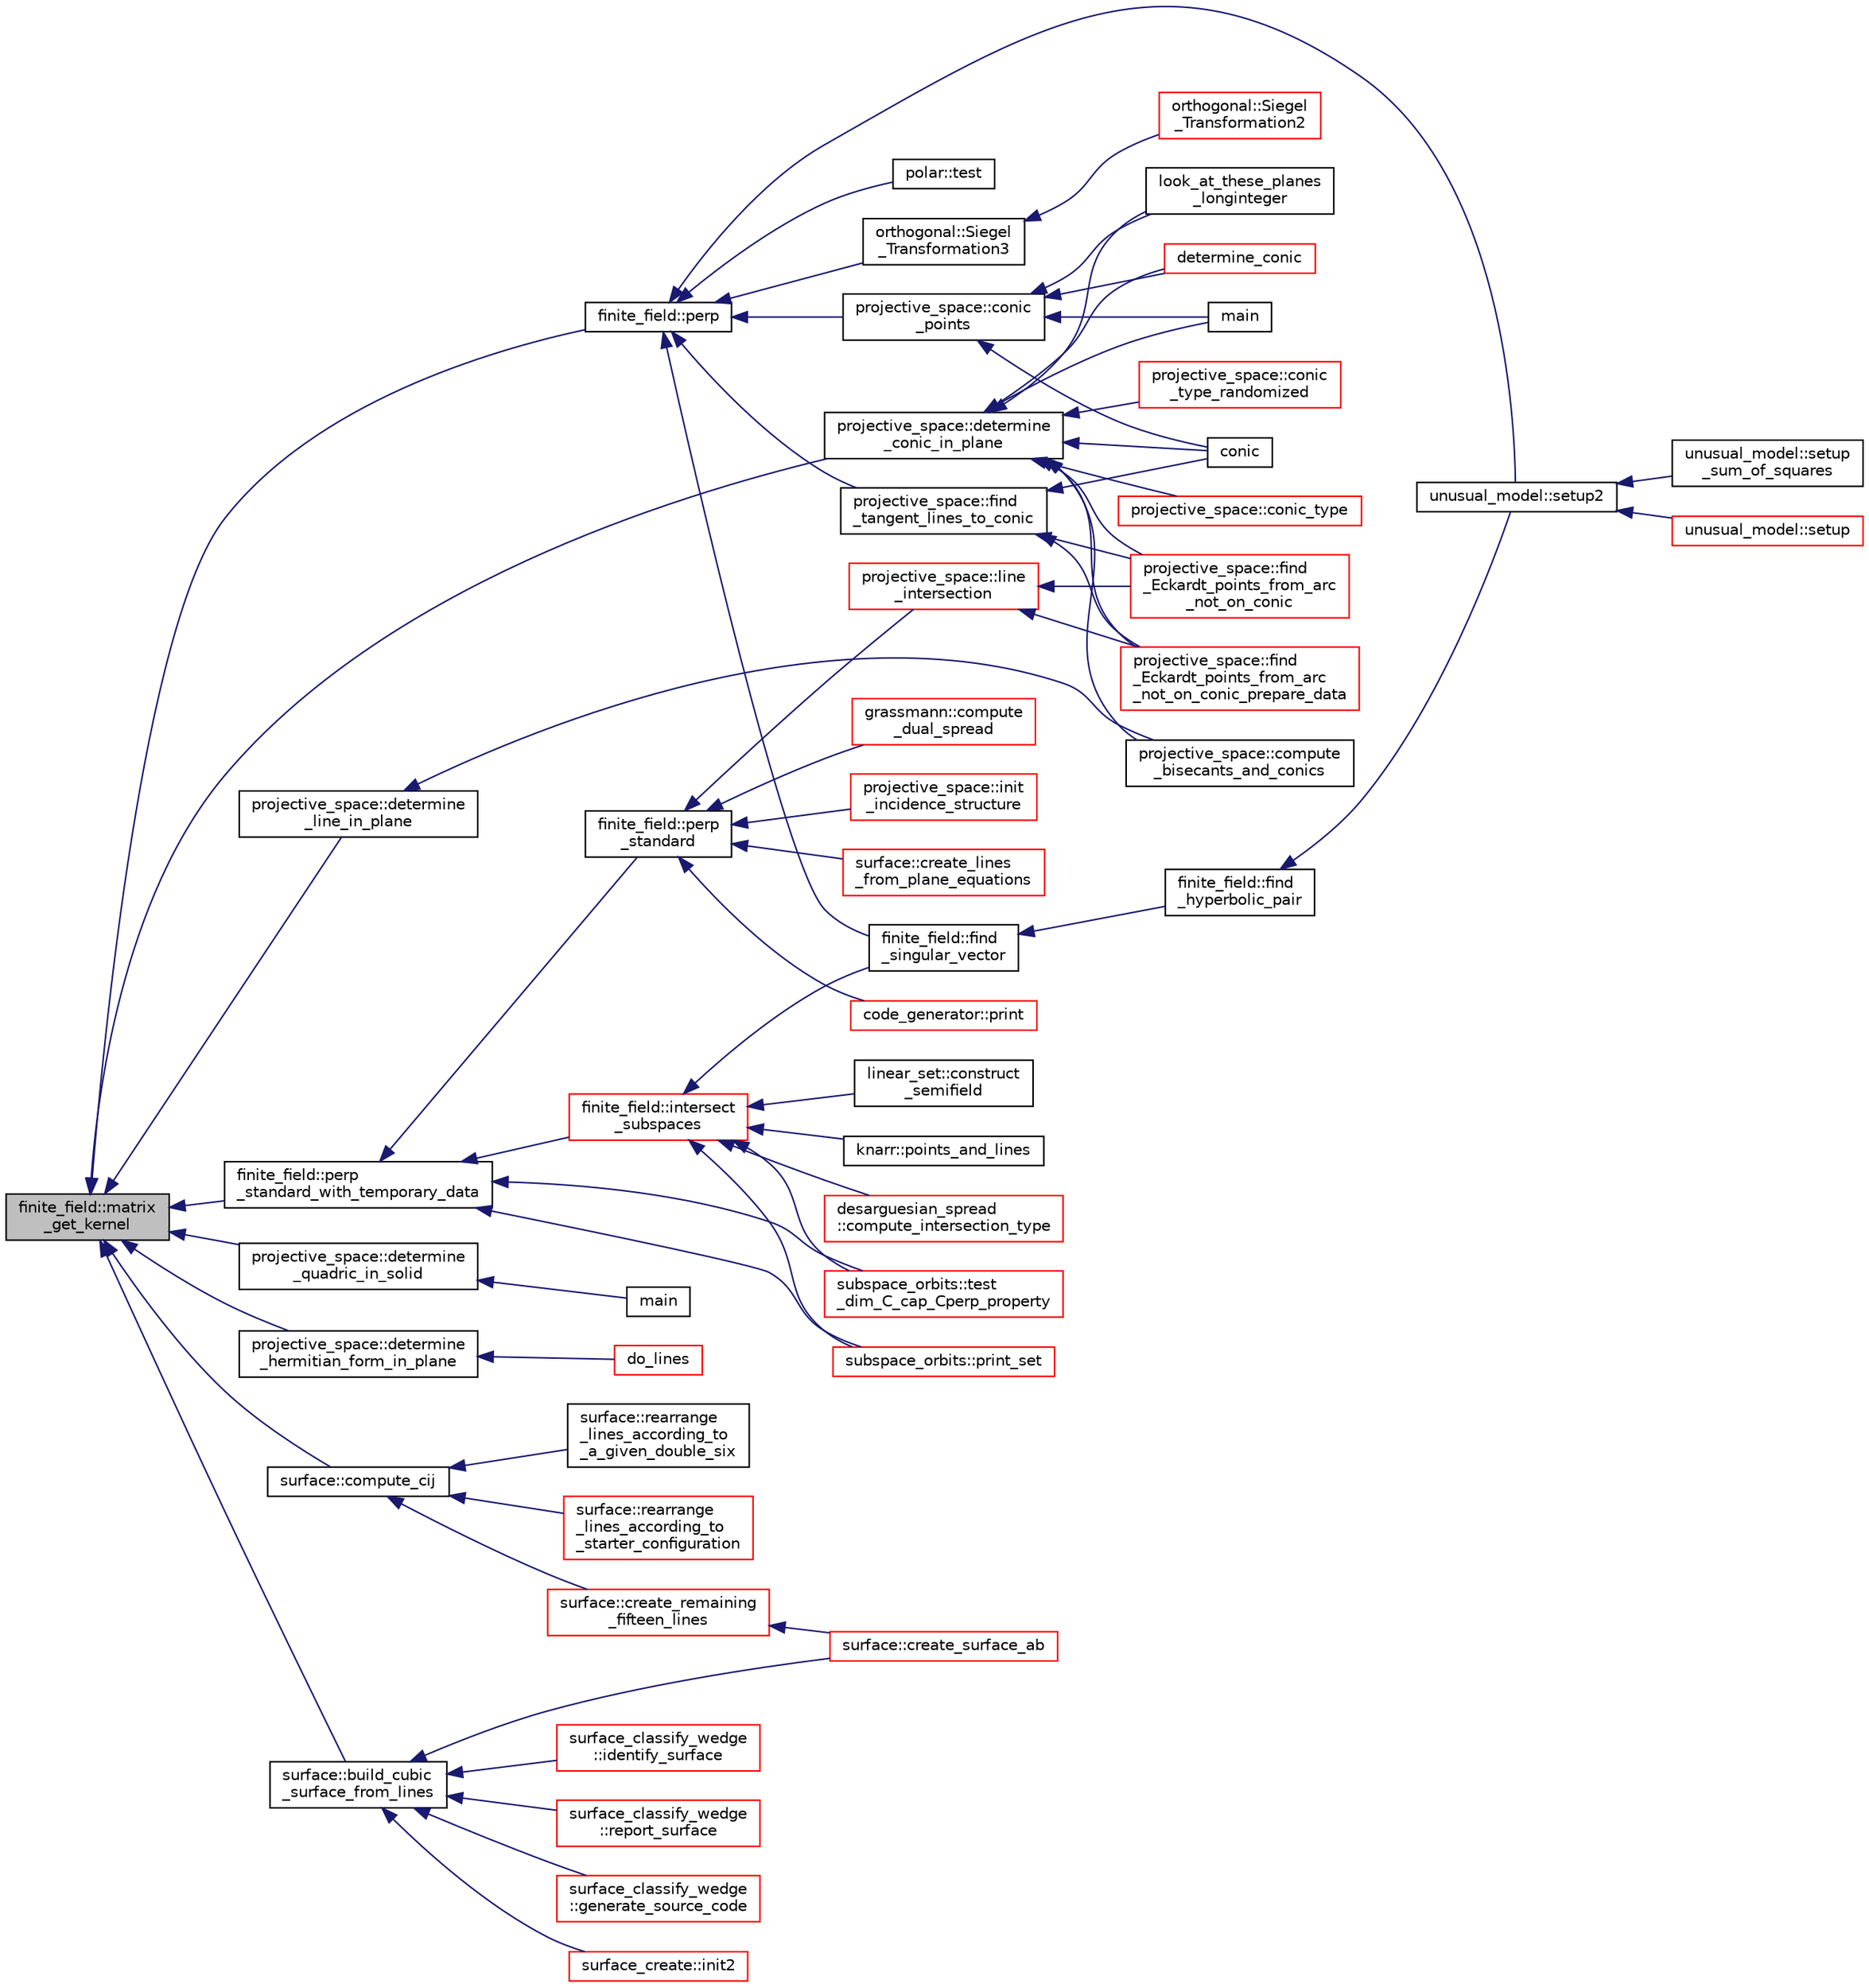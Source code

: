 digraph "finite_field::matrix_get_kernel"
{
  edge [fontname="Helvetica",fontsize="10",labelfontname="Helvetica",labelfontsize="10"];
  node [fontname="Helvetica",fontsize="10",shape=record];
  rankdir="LR";
  Node8757 [label="finite_field::matrix\l_get_kernel",height=0.2,width=0.4,color="black", fillcolor="grey75", style="filled", fontcolor="black"];
  Node8757 -> Node8758 [dir="back",color="midnightblue",fontsize="10",style="solid",fontname="Helvetica"];
  Node8758 [label="finite_field::perp",height=0.2,width=0.4,color="black", fillcolor="white", style="filled",URL="$df/d5a/classfinite__field.html#a7f4cbb62d037e07893f3c868eea3b818"];
  Node8758 -> Node8759 [dir="back",color="midnightblue",fontsize="10",style="solid",fontname="Helvetica"];
  Node8759 [label="orthogonal::Siegel\l_Transformation3",height=0.2,width=0.4,color="black", fillcolor="white", style="filled",URL="$d7/daa/classorthogonal.html#ac9129abf3f825e8c7d5591d1ba116ac7"];
  Node8759 -> Node8760 [dir="back",color="midnightblue",fontsize="10",style="solid",fontname="Helvetica"];
  Node8760 [label="orthogonal::Siegel\l_Transformation2",height=0.2,width=0.4,color="red", fillcolor="white", style="filled",URL="$d7/daa/classorthogonal.html#aaf1945ebd71495f1b362e5091d4b30ec"];
  Node8758 -> Node9100 [dir="back",color="midnightblue",fontsize="10",style="solid",fontname="Helvetica"];
  Node9100 [label="polar::test",height=0.2,width=0.4,color="black", fillcolor="white", style="filled",URL="$da/d1c/classpolar.html#a572e42f92cd6a03dc1b12a1371024958"];
  Node8758 -> Node9101 [dir="back",color="midnightblue",fontsize="10",style="solid",fontname="Helvetica"];
  Node9101 [label="finite_field::find\l_singular_vector",height=0.2,width=0.4,color="black", fillcolor="white", style="filled",URL="$df/d5a/classfinite__field.html#a71d9d2adde5b7dc94ccdd2b38baaca53"];
  Node9101 -> Node9102 [dir="back",color="midnightblue",fontsize="10",style="solid",fontname="Helvetica"];
  Node9102 [label="finite_field::find\l_hyperbolic_pair",height=0.2,width=0.4,color="black", fillcolor="white", style="filled",URL="$df/d5a/classfinite__field.html#a8702546f7248a1721647e856c6e153a2"];
  Node9102 -> Node9103 [dir="back",color="midnightblue",fontsize="10",style="solid",fontname="Helvetica"];
  Node9103 [label="unusual_model::setup2",height=0.2,width=0.4,color="black", fillcolor="white", style="filled",URL="$dc/d50/classunusual__model.html#a00f7da705c24f863338828447abf7aae"];
  Node9103 -> Node9104 [dir="back",color="midnightblue",fontsize="10",style="solid",fontname="Helvetica"];
  Node9104 [label="unusual_model::setup\l_sum_of_squares",height=0.2,width=0.4,color="black", fillcolor="white", style="filled",URL="$dc/d50/classunusual__model.html#ab330b51451b34a5291ee5707ef725eff"];
  Node9103 -> Node9105 [dir="back",color="midnightblue",fontsize="10",style="solid",fontname="Helvetica"];
  Node9105 [label="unusual_model::setup",height=0.2,width=0.4,color="red", fillcolor="white", style="filled",URL="$dc/d50/classunusual__model.html#adb517fd342dd2ed2d0cc117211ac1c0d"];
  Node8758 -> Node9111 [dir="back",color="midnightblue",fontsize="10",style="solid",fontname="Helvetica"];
  Node9111 [label="projective_space::conic\l_points",height=0.2,width=0.4,color="black", fillcolor="white", style="filled",URL="$d2/d17/classprojective__space.html#ac89e189c57d38120fd83fec078fd59e8"];
  Node9111 -> Node8901 [dir="back",color="midnightblue",fontsize="10",style="solid",fontname="Helvetica"];
  Node8901 [label="conic",height=0.2,width=0.4,color="black", fillcolor="white", style="filled",URL="$d4/de8/conic_8_c.html#a96def9474b981a9d5831a9b48d85d652"];
  Node9111 -> Node9112 [dir="back",color="midnightblue",fontsize="10",style="solid",fontname="Helvetica"];
  Node9112 [label="look_at_these_planes\l_longinteger",height=0.2,width=0.4,color="black", fillcolor="white", style="filled",URL="$da/d90/analyze_8_c.html#ae230005122bb89f7409f5937134b73bf"];
  Node9111 -> Node9113 [dir="back",color="midnightblue",fontsize="10",style="solid",fontname="Helvetica"];
  Node9113 [label="main",height=0.2,width=0.4,color="black", fillcolor="white", style="filled",URL="$de/d27/determine__conic_8_c.html#a3c04138a5bfe5d72780bb7e82a18e627"];
  Node9111 -> Node9114 [dir="back",color="midnightblue",fontsize="10",style="solid",fontname="Helvetica"];
  Node9114 [label="determine_conic",height=0.2,width=0.4,color="red", fillcolor="white", style="filled",URL="$d5/d87/globals_8h.html#a1f36b2be45a6576165929165abb56f1e"];
  Node8758 -> Node9116 [dir="back",color="midnightblue",fontsize="10",style="solid",fontname="Helvetica"];
  Node9116 [label="projective_space::find\l_tangent_lines_to_conic",height=0.2,width=0.4,color="black", fillcolor="white", style="filled",URL="$d2/d17/classprojective__space.html#a5466280662eb757e4361e5b91e9a3b0b"];
  Node9116 -> Node8901 [dir="back",color="midnightblue",fontsize="10",style="solid",fontname="Helvetica"];
  Node9116 -> Node9117 [dir="back",color="midnightblue",fontsize="10",style="solid",fontname="Helvetica"];
  Node9117 [label="projective_space::find\l_Eckardt_points_from_arc\l_not_on_conic",height=0.2,width=0.4,color="red", fillcolor="white", style="filled",URL="$d2/d17/classprojective__space.html#a3b4fbef8fbbeee1af542b6f7c969ed79"];
  Node9116 -> Node9119 [dir="back",color="midnightblue",fontsize="10",style="solid",fontname="Helvetica"];
  Node9119 [label="projective_space::find\l_Eckardt_points_from_arc\l_not_on_conic_prepare_data",height=0.2,width=0.4,color="red", fillcolor="white", style="filled",URL="$d2/d17/classprojective__space.html#a0fc1d9c2df818d2ffa6750c2cb63c54c"];
  Node8758 -> Node9103 [dir="back",color="midnightblue",fontsize="10",style="solid",fontname="Helvetica"];
  Node8757 -> Node9124 [dir="back",color="midnightblue",fontsize="10",style="solid",fontname="Helvetica"];
  Node9124 [label="finite_field::perp\l_standard_with_temporary_data",height=0.2,width=0.4,color="black", fillcolor="white", style="filled",URL="$df/d5a/classfinite__field.html#aae3cca9b5f19ae969a9c5349d14f41c0"];
  Node9124 -> Node9125 [dir="back",color="midnightblue",fontsize="10",style="solid",fontname="Helvetica"];
  Node9125 [label="finite_field::perp\l_standard",height=0.2,width=0.4,color="black", fillcolor="white", style="filled",URL="$df/d5a/classfinite__field.html#a2f5bc92908aea624a8d9179d2a9ba057"];
  Node9125 -> Node9126 [dir="back",color="midnightblue",fontsize="10",style="solid",fontname="Helvetica"];
  Node9126 [label="code_generator::print",height=0.2,width=0.4,color="red", fillcolor="white", style="filled",URL="$db/d37/classcode__generator.html#aa865507e914621b77e4aa4461a37945f"];
  Node9125 -> Node9130 [dir="back",color="midnightblue",fontsize="10",style="solid",fontname="Helvetica"];
  Node9130 [label="grassmann::compute\l_dual_spread",height=0.2,width=0.4,color="red", fillcolor="white", style="filled",URL="$df/d02/classgrassmann.html#af6fd6d1553bae5a487b7ef268e62155b"];
  Node9125 -> Node9132 [dir="back",color="midnightblue",fontsize="10",style="solid",fontname="Helvetica"];
  Node9132 [label="projective_space::init\l_incidence_structure",height=0.2,width=0.4,color="red", fillcolor="white", style="filled",URL="$d2/d17/classprojective__space.html#a1e59490325e045cc52674a3706780aed"];
  Node9125 -> Node9206 [dir="back",color="midnightblue",fontsize="10",style="solid",fontname="Helvetica"];
  Node9206 [label="projective_space::line\l_intersection",height=0.2,width=0.4,color="red", fillcolor="white", style="filled",URL="$d2/d17/classprojective__space.html#addb4eb5baf4a1396e1b3f490bc5e7b9b"];
  Node9206 -> Node9117 [dir="back",color="midnightblue",fontsize="10",style="solid",fontname="Helvetica"];
  Node9206 -> Node9119 [dir="back",color="midnightblue",fontsize="10",style="solid",fontname="Helvetica"];
  Node9125 -> Node9214 [dir="back",color="midnightblue",fontsize="10",style="solid",fontname="Helvetica"];
  Node9214 [label="surface::create_lines\l_from_plane_equations",height=0.2,width=0.4,color="red", fillcolor="white", style="filled",URL="$d5/d88/classsurface.html#a28da2c8268ecf7fa33c032dc818479bc"];
  Node9124 -> Node9216 [dir="back",color="midnightblue",fontsize="10",style="solid",fontname="Helvetica"];
  Node9216 [label="finite_field::intersect\l_subspaces",height=0.2,width=0.4,color="red", fillcolor="white", style="filled",URL="$df/d5a/classfinite__field.html#af887ed38de1b121a4260e828d069aa3e"];
  Node9216 -> Node9217 [dir="back",color="midnightblue",fontsize="10",style="solid",fontname="Helvetica"];
  Node9217 [label="desarguesian_spread\l::compute_intersection_type",height=0.2,width=0.4,color="red", fillcolor="white", style="filled",URL="$d4/d86/classdesarguesian__spread.html#a7eca8625c43342d9f0608fe1235fce2c"];
  Node9216 -> Node9220 [dir="back",color="midnightblue",fontsize="10",style="solid",fontname="Helvetica"];
  Node9220 [label="linear_set::construct\l_semifield",height=0.2,width=0.4,color="black", fillcolor="white", style="filled",URL="$dd/d86/classlinear__set.html#ab54b164771526ae8d687751aa2d1a9ce"];
  Node9216 -> Node9101 [dir="back",color="midnightblue",fontsize="10",style="solid",fontname="Helvetica"];
  Node9216 -> Node9223 [dir="back",color="midnightblue",fontsize="10",style="solid",fontname="Helvetica"];
  Node9223 [label="knarr::points_and_lines",height=0.2,width=0.4,color="black", fillcolor="white", style="filled",URL="$d7/de5/classknarr.html#abb50a19df35495d508b0cb127d4eb908"];
  Node9216 -> Node9234 [dir="back",color="midnightblue",fontsize="10",style="solid",fontname="Helvetica"];
  Node9234 [label="subspace_orbits::test\l_dim_C_cap_Cperp_property",height=0.2,width=0.4,color="red", fillcolor="white", style="filled",URL="$d2/d9f/classsubspace__orbits.html#a2f933d2f60e7a9462aef44162f3125e4"];
  Node9216 -> Node9236 [dir="back",color="midnightblue",fontsize="10",style="solid",fontname="Helvetica"];
  Node9236 [label="subspace_orbits::print_set",height=0.2,width=0.4,color="red", fillcolor="white", style="filled",URL="$d2/d9f/classsubspace__orbits.html#a25e7fad26b5e83ab2464bcfeb50572aa"];
  Node9124 -> Node9234 [dir="back",color="midnightblue",fontsize="10",style="solid",fontname="Helvetica"];
  Node9124 -> Node9236 [dir="back",color="midnightblue",fontsize="10",style="solid",fontname="Helvetica"];
  Node8757 -> Node9240 [dir="back",color="midnightblue",fontsize="10",style="solid",fontname="Helvetica"];
  Node9240 [label="projective_space::determine\l_line_in_plane",height=0.2,width=0.4,color="black", fillcolor="white", style="filled",URL="$d2/d17/classprojective__space.html#ae7e8e26c331028d5996f7dc4b6a1d7b2"];
  Node9240 -> Node9241 [dir="back",color="midnightblue",fontsize="10",style="solid",fontname="Helvetica"];
  Node9241 [label="projective_space::compute\l_bisecants_and_conics",height=0.2,width=0.4,color="black", fillcolor="white", style="filled",URL="$d2/d17/classprojective__space.html#ac91b6a0aba755991c572d8d00b4b8560"];
  Node8757 -> Node9242 [dir="back",color="midnightblue",fontsize="10",style="solid",fontname="Helvetica"];
  Node9242 [label="projective_space::determine\l_conic_in_plane",height=0.2,width=0.4,color="black", fillcolor="white", style="filled",URL="$d2/d17/classprojective__space.html#ad37dfe343cac13cc6c90e1fabf77ce14"];
  Node9242 -> Node8901 [dir="back",color="midnightblue",fontsize="10",style="solid",fontname="Helvetica"];
  Node9242 -> Node9112 [dir="back",color="midnightblue",fontsize="10",style="solid",fontname="Helvetica"];
  Node9242 -> Node9113 [dir="back",color="midnightblue",fontsize="10",style="solid",fontname="Helvetica"];
  Node9242 -> Node9241 [dir="back",color="midnightblue",fontsize="10",style="solid",fontname="Helvetica"];
  Node9242 -> Node9117 [dir="back",color="midnightblue",fontsize="10",style="solid",fontname="Helvetica"];
  Node9242 -> Node9119 [dir="back",color="midnightblue",fontsize="10",style="solid",fontname="Helvetica"];
  Node9242 -> Node9243 [dir="back",color="midnightblue",fontsize="10",style="solid",fontname="Helvetica"];
  Node9243 [label="projective_space::conic\l_type_randomized",height=0.2,width=0.4,color="red", fillcolor="white", style="filled",URL="$d2/d17/classprojective__space.html#af486b51daa10b4de0c8b50fb5c1c2ee7"];
  Node9242 -> Node9246 [dir="back",color="midnightblue",fontsize="10",style="solid",fontname="Helvetica"];
  Node9246 [label="projective_space::conic_type",height=0.2,width=0.4,color="red", fillcolor="white", style="filled",URL="$d2/d17/classprojective__space.html#af5a8dcbc4bbe1638c3037b949b3b3306"];
  Node9242 -> Node9114 [dir="back",color="midnightblue",fontsize="10",style="solid",fontname="Helvetica"];
  Node8757 -> Node9247 [dir="back",color="midnightblue",fontsize="10",style="solid",fontname="Helvetica"];
  Node9247 [label="projective_space::determine\l_quadric_in_solid",height=0.2,width=0.4,color="black", fillcolor="white", style="filled",URL="$d2/d17/classprojective__space.html#ae8af1e9ad085a0bfb9233967b3a4a8a0"];
  Node9247 -> Node9248 [dir="back",color="midnightblue",fontsize="10",style="solid",fontname="Helvetica"];
  Node9248 [label="main",height=0.2,width=0.4,color="black", fillcolor="white", style="filled",URL="$d7/d9d/determine__quadric_8_c.html#a3c04138a5bfe5d72780bb7e82a18e627"];
  Node8757 -> Node9249 [dir="back",color="midnightblue",fontsize="10",style="solid",fontname="Helvetica"];
  Node9249 [label="projective_space::determine\l_hermitian_form_in_plane",height=0.2,width=0.4,color="black", fillcolor="white", style="filled",URL="$d2/d17/classprojective__space.html#a20267bad9f354993ddc8b1c36220a874"];
  Node9249 -> Node9250 [dir="back",color="midnightblue",fontsize="10",style="solid",fontname="Helvetica"];
  Node9250 [label="do_lines",height=0.2,width=0.4,color="red", fillcolor="white", style="filled",URL="$da/d90/analyze_8_c.html#a8a0ad1642efe3759982b81e0fa63f035"];
  Node8757 -> Node9251 [dir="back",color="midnightblue",fontsize="10",style="solid",fontname="Helvetica"];
  Node9251 [label="surface::build_cubic\l_surface_from_lines",height=0.2,width=0.4,color="black", fillcolor="white", style="filled",URL="$d5/d88/classsurface.html#a95e15e44b3f97a1d83b878b31751a0a2"];
  Node9251 -> Node8814 [dir="back",color="midnightblue",fontsize="10",style="solid",fontname="Helvetica"];
  Node8814 [label="surface::create_surface_ab",height=0.2,width=0.4,color="red", fillcolor="white", style="filled",URL="$d5/d88/classsurface.html#a9e0834d9fd3ea14957df1944ac40c847"];
  Node9251 -> Node9252 [dir="back",color="midnightblue",fontsize="10",style="solid",fontname="Helvetica"];
  Node9252 [label="surface_classify_wedge\l::identify_surface",height=0.2,width=0.4,color="red", fillcolor="white", style="filled",URL="$d7/d5c/classsurface__classify__wedge.html#a0ee820a0324434792bd5362b4606de80"];
  Node9251 -> Node8794 [dir="back",color="midnightblue",fontsize="10",style="solid",fontname="Helvetica"];
  Node8794 [label="surface_classify_wedge\l::report_surface",height=0.2,width=0.4,color="red", fillcolor="white", style="filled",URL="$d7/d5c/classsurface__classify__wedge.html#ad577d435c4726d0a35c10b2f8d4ed00c"];
  Node9251 -> Node8813 [dir="back",color="midnightblue",fontsize="10",style="solid",fontname="Helvetica"];
  Node8813 [label="surface_classify_wedge\l::generate_source_code",height=0.2,width=0.4,color="red", fillcolor="white", style="filled",URL="$d7/d5c/classsurface__classify__wedge.html#a4cb31d5e7747571177fbdedf79631fd9"];
  Node9251 -> Node8816 [dir="back",color="midnightblue",fontsize="10",style="solid",fontname="Helvetica"];
  Node8816 [label="surface_create::init2",height=0.2,width=0.4,color="red", fillcolor="white", style="filled",URL="$de/da4/classsurface__create.html#a0d600640f7dd62d5a6c36443effdab59"];
  Node8757 -> Node9253 [dir="back",color="midnightblue",fontsize="10",style="solid",fontname="Helvetica"];
  Node9253 [label="surface::compute_cij",height=0.2,width=0.4,color="black", fillcolor="white", style="filled",URL="$d5/d88/classsurface.html#af0252079b6ee1d7d1aa97514ab1f2650"];
  Node9253 -> Node9254 [dir="back",color="midnightblue",fontsize="10",style="solid",fontname="Helvetica"];
  Node9254 [label="surface::create_remaining\l_fifteen_lines",height=0.2,width=0.4,color="red", fillcolor="white", style="filled",URL="$d5/d88/classsurface.html#a8c9b2380670ce7cd1e143d98d30b60d4"];
  Node9254 -> Node8814 [dir="back",color="midnightblue",fontsize="10",style="solid",fontname="Helvetica"];
  Node9253 -> Node9255 [dir="back",color="midnightblue",fontsize="10",style="solid",fontname="Helvetica"];
  Node9255 [label="surface::rearrange\l_lines_according_to\l_starter_configuration",height=0.2,width=0.4,color="red", fillcolor="white", style="filled",URL="$d5/d88/classsurface.html#a3525fa80708d41bb6cbd5d5c14639c53"];
  Node9253 -> Node9257 [dir="back",color="midnightblue",fontsize="10",style="solid",fontname="Helvetica"];
  Node9257 [label="surface::rearrange\l_lines_according_to\l_a_given_double_six",height=0.2,width=0.4,color="black", fillcolor="white", style="filled",URL="$d5/d88/classsurface.html#a95764a797ea10aff342dd8fa62b42d22"];
}
